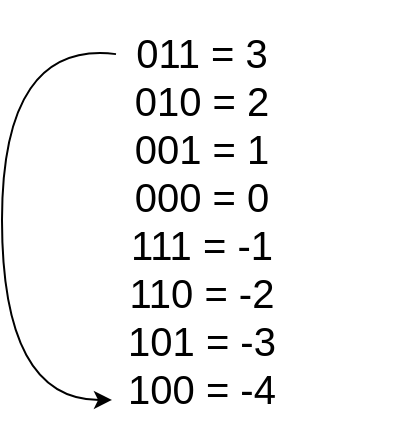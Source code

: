 <mxfile version="13.9.9" type="device"><diagram id="1cseRMN-RjL7G331Xwjl" name="Página-1"><mxGraphModel dx="1089" dy="850" grid="1" gridSize="10" guides="1" tooltips="1" connect="1" arrows="1" fold="1" page="1" pageScale="1" pageWidth="827" pageHeight="1169" math="0" shadow="0"><root><mxCell id="0"/><mxCell id="1" parent="0"/><mxCell id="nFIfTElYCH_Zk_pgXcsQ-2" value="&lt;font style=&quot;font-size: 20px&quot;&gt;011 = 3&lt;br&gt;010 = 2&lt;br&gt;001 = 1&lt;br&gt;000 = 0&lt;br&gt;111 = -1&lt;br&gt;110 = -2&lt;br&gt;101 = -3&lt;br&gt;100 = -4&lt;/font&gt;" style="text;html=1;strokeColor=none;fillColor=none;align=center;verticalAlign=middle;whiteSpace=wrap;rounded=0;" vertex="1" parent="1"><mxGeometry x="240" y="100" width="200" height="220" as="geometry"/></mxCell><mxCell id="nFIfTElYCH_Zk_pgXcsQ-3" value="" style="curved=1;endArrow=classic;html=1;exitX=0.285;exitY=0.123;exitDx=0;exitDy=0;exitPerimeter=0;entryX=0.275;entryY=0.909;entryDx=0;entryDy=0;entryPerimeter=0;" edge="1" parent="1" source="nFIfTElYCH_Zk_pgXcsQ-2" target="nFIfTElYCH_Zk_pgXcsQ-2"><mxGeometry width="50" height="50" relative="1" as="geometry"><mxPoint x="200" y="180" as="sourcePoint"/><mxPoint x="250" y="130" as="targetPoint"/><Array as="points"><mxPoint x="240" y="120"/><mxPoint x="240" y="300"/></Array></mxGeometry></mxCell></root></mxGraphModel></diagram></mxfile>